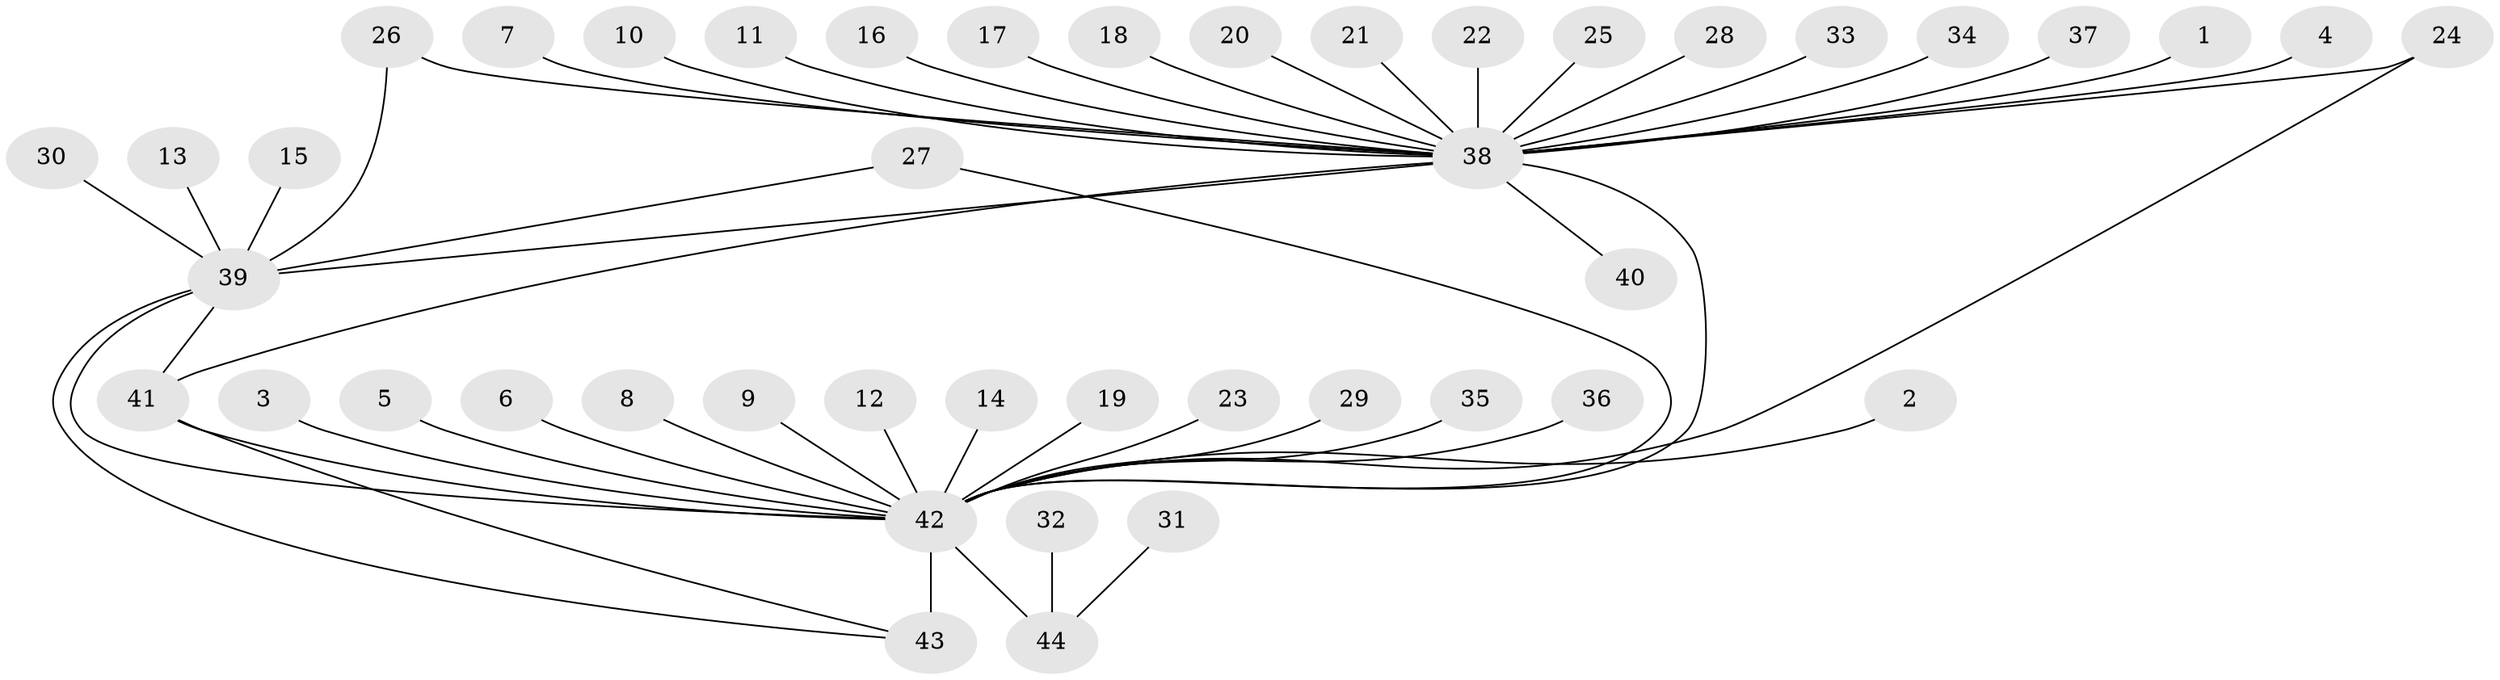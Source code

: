 // original degree distribution, {31: 0.011904761904761904, 12: 0.011904761904761904, 1: 0.6190476190476191, 30: 0.011904761904761904, 3: 0.08333333333333333, 7: 0.023809523809523808, 2: 0.16666666666666666, 5: 0.023809523809523808, 4: 0.047619047619047616}
// Generated by graph-tools (version 1.1) at 2025/49/03/09/25 03:49:48]
// undirected, 44 vertices, 51 edges
graph export_dot {
graph [start="1"]
  node [color=gray90,style=filled];
  1;
  2;
  3;
  4;
  5;
  6;
  7;
  8;
  9;
  10;
  11;
  12;
  13;
  14;
  15;
  16;
  17;
  18;
  19;
  20;
  21;
  22;
  23;
  24;
  25;
  26;
  27;
  28;
  29;
  30;
  31;
  32;
  33;
  34;
  35;
  36;
  37;
  38;
  39;
  40;
  41;
  42;
  43;
  44;
  1 -- 38 [weight=1.0];
  2 -- 42 [weight=1.0];
  3 -- 42 [weight=1.0];
  4 -- 38 [weight=1.0];
  5 -- 42 [weight=1.0];
  6 -- 42 [weight=1.0];
  7 -- 38 [weight=1.0];
  8 -- 42 [weight=1.0];
  9 -- 42 [weight=1.0];
  10 -- 38 [weight=1.0];
  11 -- 38 [weight=1.0];
  12 -- 42 [weight=1.0];
  13 -- 39 [weight=1.0];
  14 -- 42 [weight=1.0];
  15 -- 39 [weight=1.0];
  16 -- 38 [weight=1.0];
  17 -- 38 [weight=1.0];
  18 -- 38 [weight=1.0];
  19 -- 42 [weight=1.0];
  20 -- 38 [weight=1.0];
  21 -- 38 [weight=1.0];
  22 -- 38 [weight=1.0];
  23 -- 42 [weight=1.0];
  24 -- 38 [weight=1.0];
  24 -- 42 [weight=1.0];
  25 -- 38 [weight=1.0];
  26 -- 38 [weight=1.0];
  26 -- 39 [weight=1.0];
  27 -- 39 [weight=1.0];
  27 -- 42 [weight=1.0];
  28 -- 38 [weight=1.0];
  29 -- 42 [weight=1.0];
  30 -- 39 [weight=1.0];
  31 -- 44 [weight=1.0];
  32 -- 44 [weight=1.0];
  33 -- 38 [weight=1.0];
  34 -- 38 [weight=1.0];
  35 -- 42 [weight=1.0];
  36 -- 42 [weight=1.0];
  37 -- 38 [weight=1.0];
  38 -- 39 [weight=2.0];
  38 -- 40 [weight=1.0];
  38 -- 41 [weight=1.0];
  38 -- 42 [weight=1.0];
  39 -- 41 [weight=1.0];
  39 -- 42 [weight=1.0];
  39 -- 43 [weight=1.0];
  41 -- 42 [weight=1.0];
  41 -- 43 [weight=1.0];
  42 -- 43 [weight=3.0];
  42 -- 44 [weight=1.0];
}
